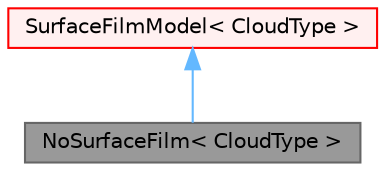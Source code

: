 digraph "NoSurfaceFilm&lt; CloudType &gt;"
{
 // LATEX_PDF_SIZE
  bgcolor="transparent";
  edge [fontname=Helvetica,fontsize=10,labelfontname=Helvetica,labelfontsize=10];
  node [fontname=Helvetica,fontsize=10,shape=box,height=0.2,width=0.4];
  Node1 [id="Node000001",label="NoSurfaceFilm\< CloudType \>",height=0.2,width=0.4,color="gray40", fillcolor="grey60", style="filled", fontcolor="black",tooltip="Place holder for 'none' option."];
  Node2 -> Node1 [id="edge1_Node000001_Node000002",dir="back",color="steelblue1",style="solid",tooltip=" "];
  Node2 [id="Node000002",label="SurfaceFilmModel\< CloudType \>",height=0.2,width=0.4,color="red", fillcolor="#FFF0F0", style="filled",URL="$classFoam_1_1SurfaceFilmModel.html",tooltip="Templated wall surface film model class."];
}
